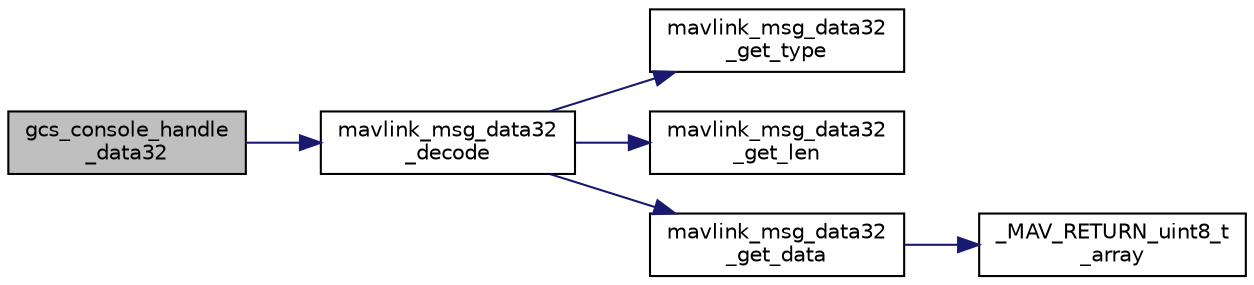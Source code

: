 digraph "gcs_console_handle_data32"
{
 // INTERACTIVE_SVG=YES
  edge [fontname="Helvetica",fontsize="10",labelfontname="Helvetica",labelfontsize="10"];
  node [fontname="Helvetica",fontsize="10",shape=record];
  rankdir="LR";
  Node1 [label="gcs_console_handle\l_data32",height=0.2,width=0.4,color="black", fillcolor="grey75", style="filled" fontcolor="black"];
  Node1 -> Node2 [color="midnightblue",fontsize="10",style="solid",fontname="Helvetica"];
  Node2 [label="mavlink_msg_data32\l_decode",height=0.2,width=0.4,color="black", fillcolor="white", style="filled",URL="$mavlink__msg__data32_8h.html#a823bdc8c2d3f7b67fc5aad141d565680",tooltip="Decode a data32 message into a struct. "];
  Node2 -> Node3 [color="midnightblue",fontsize="10",style="solid",fontname="Helvetica"];
  Node3 [label="mavlink_msg_data32\l_get_type",height=0.2,width=0.4,color="black", fillcolor="white", style="filled",URL="$mavlink__msg__data32_8h.html#a7b53104f75efbf1544af5e269a3dd547",tooltip="Send a data32 message. "];
  Node2 -> Node4 [color="midnightblue",fontsize="10",style="solid",fontname="Helvetica"];
  Node4 [label="mavlink_msg_data32\l_get_len",height=0.2,width=0.4,color="black", fillcolor="white", style="filled",URL="$mavlink__msg__data32_8h.html#a38fea47cfa9a383a7b15379e504decd1",tooltip="Get field len from data32 message. "];
  Node2 -> Node5 [color="midnightblue",fontsize="10",style="solid",fontname="Helvetica"];
  Node5 [label="mavlink_msg_data32\l_get_data",height=0.2,width=0.4,color="black", fillcolor="white", style="filled",URL="$mavlink__msg__data32_8h.html#a5e5c5cd756d0594be37cd9b12bec60a8",tooltip="Get field data from data32 message. "];
  Node5 -> Node6 [color="midnightblue",fontsize="10",style="solid",fontname="Helvetica"];
  Node6 [label="_MAV_RETURN_uint8_t\l_array",height=0.2,width=0.4,color="black", fillcolor="white", style="filled",URL="$v0_89_2protocol_8h.html#a0577ed5da38b4eed5472e27dc94026c3"];
}
